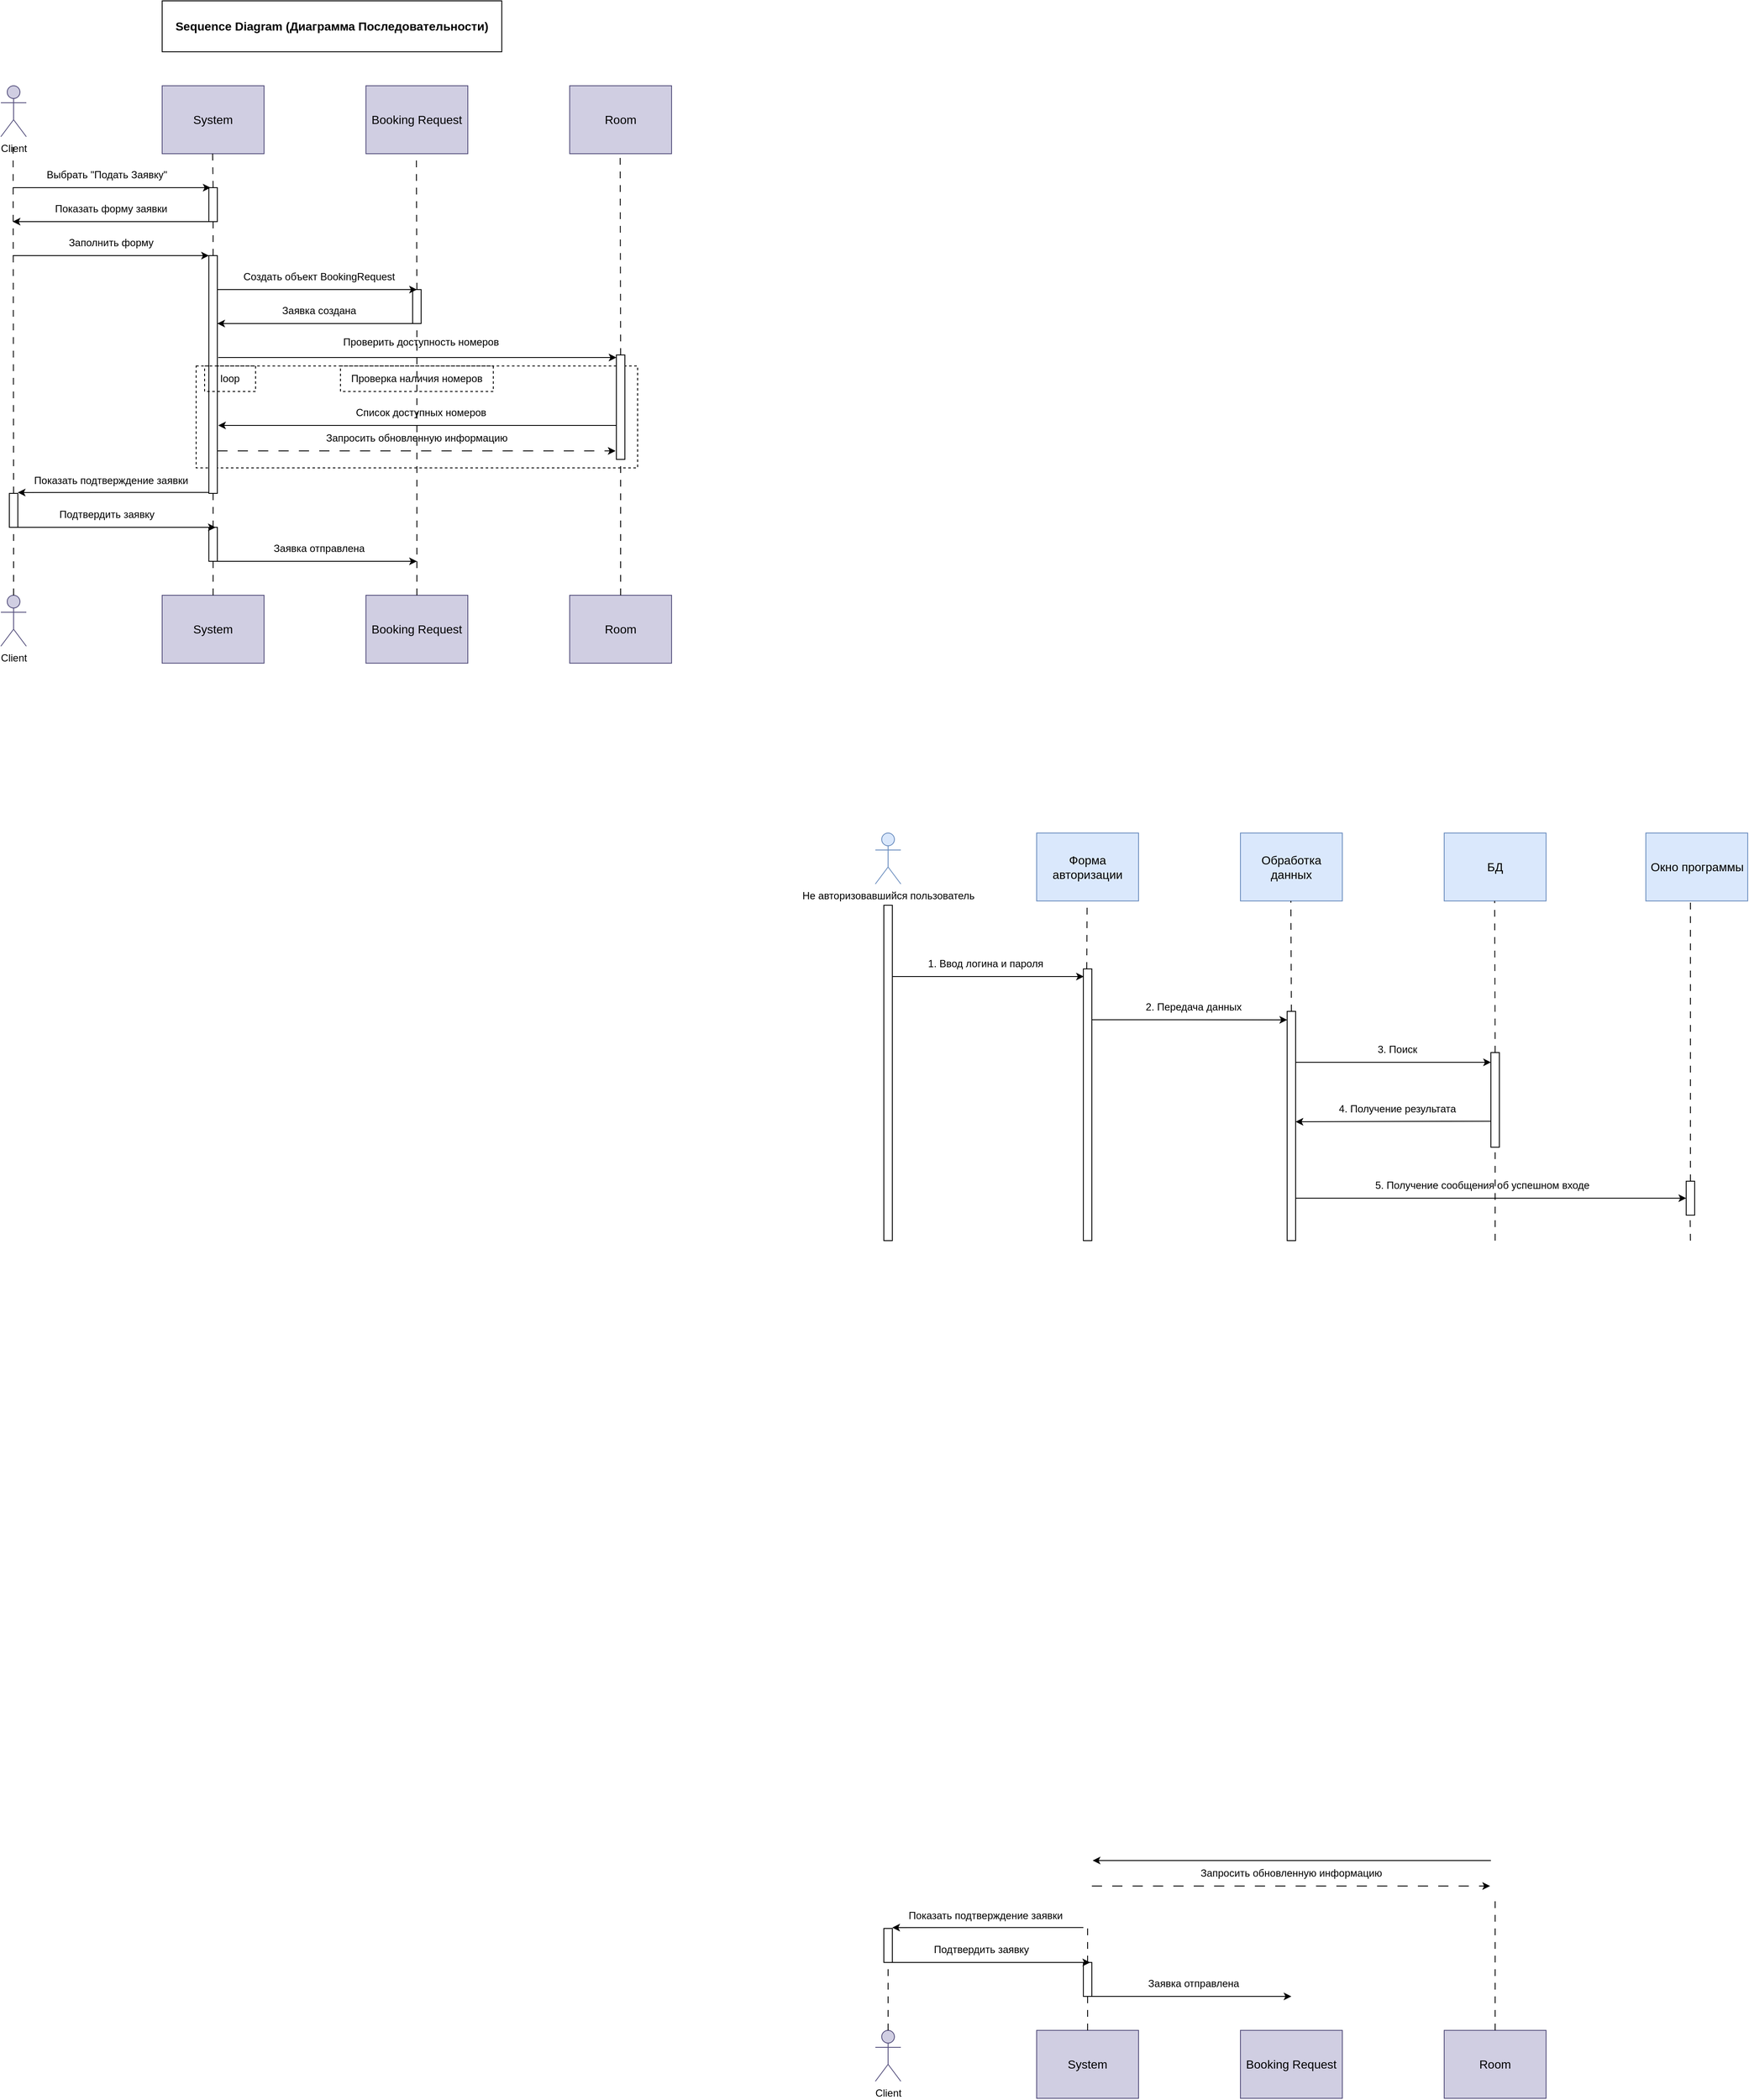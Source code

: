 <mxfile version="27.0.6">
  <diagram name="Страница — 1" id="JKA6S--ZFRlR_26qB-J_">
    <mxGraphModel dx="2084" dy="1134" grid="0" gridSize="10" guides="1" tooltips="1" connect="1" arrows="1" fold="1" page="0" pageScale="1" pageWidth="827" pageHeight="1169" math="0" shadow="0">
      <root>
        <mxCell id="0" />
        <mxCell id="1" parent="0" />
        <mxCell id="HIxU5lJ5onk7WioW6p7N-98" value="" style="rounded=0;whiteSpace=wrap;html=1;dashed=1;fillColor=none;" parent="1" vertex="1">
          <mxGeometry x="240" y="450" width="520" height="120" as="geometry" />
        </mxCell>
        <mxCell id="HIxU5lJ5onk7WioW6p7N-1" value="&lt;b style=&quot;font-size: 14px;&quot;&gt;Sequence Diagram&amp;nbsp;&lt;/b&gt;&lt;span style=&quot;font-size: 14px;&quot;&gt;&lt;b&gt;(&lt;/b&gt;&lt;/span&gt;&lt;b style=&quot;font-size: 14px;&quot;&gt;Диаграмма Последовательности&lt;/b&gt;&lt;span style=&quot;font-size: 14px;&quot;&gt;&lt;b&gt;)&lt;/b&gt;&lt;/span&gt;" style="rounded=0;whiteSpace=wrap;html=1;" parent="1" vertex="1">
          <mxGeometry x="200" y="20" width="400" height="60" as="geometry" />
        </mxCell>
        <mxCell id="HIxU5lJ5onk7WioW6p7N-50" value="Client" style="shape=umlActor;verticalLabelPosition=bottom;verticalAlign=top;html=1;outlineConnect=0;fillColor=#d0cee2;strokeColor=#56517e;" parent="1" vertex="1">
          <mxGeometry x="10" y="120" width="30" height="60" as="geometry" />
        </mxCell>
        <mxCell id="HIxU5lJ5onk7WioW6p7N-51" value="Client" style="shape=umlActor;verticalLabelPosition=bottom;verticalAlign=top;html=1;outlineConnect=0;fillColor=#d0cee2;strokeColor=#56517e;" parent="1" vertex="1">
          <mxGeometry x="10" y="720" width="30" height="60" as="geometry" />
        </mxCell>
        <mxCell id="HIxU5lJ5onk7WioW6p7N-52" value="&lt;font style=&quot;font-size: 14px;&quot;&gt;System&lt;/font&gt;" style="rounded=0;whiteSpace=wrap;html=1;fillColor=#d0cee2;strokeColor=#56517e;" parent="1" vertex="1">
          <mxGeometry x="200" y="120" width="120" height="80" as="geometry" />
        </mxCell>
        <mxCell id="HIxU5lJ5onk7WioW6p7N-54" style="edgeStyle=orthogonalEdgeStyle;rounded=0;orthogonalLoop=1;jettySize=auto;html=1;exitX=0.5;exitY=1;exitDx=0;exitDy=0;" parent="1" source="HIxU5lJ5onk7WioW6p7N-52" target="HIxU5lJ5onk7WioW6p7N-52" edge="1">
          <mxGeometry relative="1" as="geometry" />
        </mxCell>
        <mxCell id="HIxU5lJ5onk7WioW6p7N-55" value="&lt;font style=&quot;font-size: 14px;&quot;&gt;System&lt;/font&gt;" style="rounded=0;whiteSpace=wrap;html=1;fillColor=#d0cee2;strokeColor=#56517e;" parent="1" vertex="1">
          <mxGeometry x="200" y="720" width="120" height="80" as="geometry" />
        </mxCell>
        <mxCell id="HIxU5lJ5onk7WioW6p7N-56" value="&lt;font style=&quot;font-size: 14px;&quot;&gt;Booking Request&lt;/font&gt;" style="rounded=0;whiteSpace=wrap;html=1;fillColor=#d0cee2;strokeColor=#56517e;" parent="1" vertex="1">
          <mxGeometry x="440" y="120" width="120" height="80" as="geometry" />
        </mxCell>
        <mxCell id="HIxU5lJ5onk7WioW6p7N-57" value="&lt;font style=&quot;font-size: 14px;&quot;&gt;Room&lt;/font&gt;" style="rounded=0;whiteSpace=wrap;html=1;fillColor=#d0cee2;strokeColor=#56517e;" parent="1" vertex="1">
          <mxGeometry x="680" y="120" width="120" height="80" as="geometry" />
        </mxCell>
        <mxCell id="HIxU5lJ5onk7WioW6p7N-58" value="&lt;font style=&quot;font-size: 14px;&quot;&gt;Booking Request&lt;/font&gt;" style="rounded=0;whiteSpace=wrap;html=1;fillColor=#d0cee2;strokeColor=#56517e;" parent="1" vertex="1">
          <mxGeometry x="440" y="720" width="120" height="80" as="geometry" />
        </mxCell>
        <mxCell id="HIxU5lJ5onk7WioW6p7N-59" value="&lt;font style=&quot;font-size: 14px;&quot;&gt;Room&lt;/font&gt;" style="rounded=0;whiteSpace=wrap;html=1;fillColor=#d0cee2;strokeColor=#56517e;" parent="1" vertex="1">
          <mxGeometry x="680" y="720" width="120" height="80" as="geometry" />
        </mxCell>
        <mxCell id="HIxU5lJ5onk7WioW6p7N-61" value="" style="endArrow=none;dashed=1;html=1;rounded=0;exitX=0.5;exitY=0;exitDx=0;exitDy=0;exitPerimeter=0;dashPattern=8 8;" parent="1" source="HIxU5lJ5onk7WioW6p7N-83" edge="1">
          <mxGeometry width="50" height="50" relative="1" as="geometry">
            <mxPoint x="24.41" y="330" as="sourcePoint" />
            <mxPoint x="24.41" y="190" as="targetPoint" />
          </mxGeometry>
        </mxCell>
        <mxCell id="HIxU5lJ5onk7WioW6p7N-62" value="" style="endArrow=none;dashed=1;html=1;rounded=0;exitX=0.5;exitY=0;exitDx=0;exitDy=0;dashPattern=8 8;" parent="1" source="HIxU5lJ5onk7WioW6p7N-65" edge="1">
          <mxGeometry width="50" height="50" relative="1" as="geometry">
            <mxPoint x="259" y="590" as="sourcePoint" />
            <mxPoint x="259.41" y="200" as="targetPoint" />
          </mxGeometry>
        </mxCell>
        <mxCell id="HIxU5lJ5onk7WioW6p7N-63" value="" style="endArrow=none;dashed=1;html=1;rounded=0;exitX=0.5;exitY=0;exitDx=0;exitDy=0;dashPattern=8 8;" parent="1" source="HIxU5lJ5onk7WioW6p7N-68" edge="1">
          <mxGeometry width="50" height="50" relative="1" as="geometry">
            <mxPoint x="499" y="710" as="sourcePoint" />
            <mxPoint x="499.41" y="200" as="targetPoint" />
          </mxGeometry>
        </mxCell>
        <mxCell id="HIxU5lJ5onk7WioW6p7N-64" value="" style="endArrow=none;dashed=1;html=1;rounded=0;exitX=0.5;exitY=0;exitDx=0;exitDy=0;dashPattern=8 8;" parent="1" source="HIxU5lJ5onk7WioW6p7N-70" edge="1">
          <mxGeometry width="50" height="50" relative="1" as="geometry">
            <mxPoint x="740" y="600" as="sourcePoint" />
            <mxPoint x="739.41" y="200" as="targetPoint" />
          </mxGeometry>
        </mxCell>
        <mxCell id="HIxU5lJ5onk7WioW6p7N-66" value="" style="endArrow=none;dashed=1;html=1;rounded=0;exitX=0.5;exitY=0;exitDx=0;exitDy=0;dashPattern=8 8;" parent="1" source="HIxU5lJ5onk7WioW6p7N-69" target="HIxU5lJ5onk7WioW6p7N-65" edge="1">
          <mxGeometry width="50" height="50" relative="1" as="geometry">
            <mxPoint x="260" y="600" as="sourcePoint" />
            <mxPoint x="259.41" y="200" as="targetPoint" />
          </mxGeometry>
        </mxCell>
        <mxCell id="HIxU5lJ5onk7WioW6p7N-65" value="" style="rounded=0;whiteSpace=wrap;html=1;" parent="1" vertex="1">
          <mxGeometry x="255" y="240" width="10" height="40" as="geometry" />
        </mxCell>
        <mxCell id="HIxU5lJ5onk7WioW6p7N-80" value="" style="endArrow=none;dashed=1;html=1;rounded=0;exitX=0.5;exitY=0;exitDx=0;exitDy=0;dashPattern=8 8;" parent="1" source="HIxU5lJ5onk7WioW6p7N-55" target="HIxU5lJ5onk7WioW6p7N-69" edge="1">
          <mxGeometry width="50" height="50" relative="1" as="geometry">
            <mxPoint x="260" y="720" as="sourcePoint" />
            <mxPoint x="260" y="280" as="targetPoint" />
          </mxGeometry>
        </mxCell>
        <mxCell id="HIxU5lJ5onk7WioW6p7N-69" value="" style="rounded=0;whiteSpace=wrap;html=1;" parent="1" vertex="1">
          <mxGeometry x="255" y="320" width="10" height="280" as="geometry" />
        </mxCell>
        <mxCell id="HIxU5lJ5onk7WioW6p7N-71" value="" style="rounded=0;whiteSpace=wrap;html=1;" parent="1" vertex="1">
          <mxGeometry x="255" y="640" width="10" height="40" as="geometry" />
        </mxCell>
        <mxCell id="HIxU5lJ5onk7WioW6p7N-81" value="" style="endArrow=none;dashed=1;html=1;rounded=0;exitX=0.5;exitY=0;exitDx=0;exitDy=0;dashPattern=8 8;" parent="1" source="HIxU5lJ5onk7WioW6p7N-58" target="HIxU5lJ5onk7WioW6p7N-68" edge="1">
          <mxGeometry width="50" height="50" relative="1" as="geometry">
            <mxPoint x="500" y="720" as="sourcePoint" />
            <mxPoint x="499.41" y="200" as="targetPoint" />
          </mxGeometry>
        </mxCell>
        <mxCell id="HIxU5lJ5onk7WioW6p7N-68" value="" style="rounded=0;whiteSpace=wrap;html=1;" parent="1" vertex="1">
          <mxGeometry x="495" y="360" width="10" height="40" as="geometry" />
        </mxCell>
        <mxCell id="HIxU5lJ5onk7WioW6p7N-82" value="" style="endArrow=none;dashed=1;html=1;rounded=0;exitX=0.5;exitY=0;exitDx=0;exitDy=0;dashPattern=8 8;" parent="1" source="HIxU5lJ5onk7WioW6p7N-59" target="HIxU5lJ5onk7WioW6p7N-70" edge="1">
          <mxGeometry width="50" height="50" relative="1" as="geometry">
            <mxPoint x="740" y="720" as="sourcePoint" />
            <mxPoint x="739.41" y="200" as="targetPoint" />
          </mxGeometry>
        </mxCell>
        <mxCell id="HIxU5lJ5onk7WioW6p7N-70" value="" style="rounded=0;whiteSpace=wrap;html=1;" parent="1" vertex="1">
          <mxGeometry x="735" y="437" width="10" height="123" as="geometry" />
        </mxCell>
        <mxCell id="HIxU5lJ5onk7WioW6p7N-84" value="" style="endArrow=none;dashed=1;html=1;rounded=0;exitX=0.5;exitY=0;exitDx=0;exitDy=0;exitPerimeter=0;dashPattern=8 8;" parent="1" source="HIxU5lJ5onk7WioW6p7N-51" target="HIxU5lJ5onk7WioW6p7N-83" edge="1">
          <mxGeometry width="50" height="50" relative="1" as="geometry">
            <mxPoint x="25" y="720" as="sourcePoint" />
            <mxPoint x="24.41" y="190" as="targetPoint" />
          </mxGeometry>
        </mxCell>
        <mxCell id="HIxU5lJ5onk7WioW6p7N-83" value="" style="rounded=0;whiteSpace=wrap;html=1;" parent="1" vertex="1">
          <mxGeometry x="20" y="600" width="10" height="40" as="geometry" />
        </mxCell>
        <mxCell id="HIxU5lJ5onk7WioW6p7N-85" value="" style="endArrow=classic;html=1;rounded=0;entryX=0.25;entryY=0;entryDx=0;entryDy=0;" parent="1" edge="1">
          <mxGeometry width="50" height="50" relative="1" as="geometry">
            <mxPoint x="24" y="240" as="sourcePoint" />
            <mxPoint x="257" y="240" as="targetPoint" />
          </mxGeometry>
        </mxCell>
        <mxCell id="HIxU5lJ5onk7WioW6p7N-86" value="" style="endArrow=classic;html=1;rounded=0;" parent="1" edge="1">
          <mxGeometry width="50" height="50" relative="1" as="geometry">
            <mxPoint x="255" y="280.005" as="sourcePoint" />
            <mxPoint x="24" y="280" as="targetPoint" />
          </mxGeometry>
        </mxCell>
        <mxCell id="HIxU5lJ5onk7WioW6p7N-87" value="" style="endArrow=classic;html=1;rounded=0;entryX=0.25;entryY=0;entryDx=0;entryDy=0;" parent="1" edge="1">
          <mxGeometry width="50" height="50" relative="1" as="geometry">
            <mxPoint x="24" y="320" as="sourcePoint" />
            <mxPoint x="255" y="320" as="targetPoint" />
          </mxGeometry>
        </mxCell>
        <mxCell id="HIxU5lJ5onk7WioW6p7N-88" value="" style="endArrow=classic;html=1;rounded=0;" parent="1" edge="1">
          <mxGeometry width="50" height="50" relative="1" as="geometry">
            <mxPoint x="255" y="598.825" as="sourcePoint" />
            <mxPoint x="30" y="599" as="targetPoint" />
          </mxGeometry>
        </mxCell>
        <mxCell id="HIxU5lJ5onk7WioW6p7N-89" value="" style="endArrow=classic;html=1;rounded=0;entryX=0.25;entryY=0;entryDx=0;entryDy=0;exitX=1;exitY=1;exitDx=0;exitDy=0;" parent="1" source="HIxU5lJ5onk7WioW6p7N-83" edge="1">
          <mxGeometry width="50" height="50" relative="1" as="geometry">
            <mxPoint x="70" y="640.005" as="sourcePoint" />
            <mxPoint x="263" y="640.005" as="targetPoint" />
          </mxGeometry>
        </mxCell>
        <mxCell id="HIxU5lJ5onk7WioW6p7N-90" value="" style="endArrow=classic;html=1;rounded=0;" parent="1" edge="1">
          <mxGeometry width="50" height="50" relative="1" as="geometry">
            <mxPoint x="265" y="680.005" as="sourcePoint" />
            <mxPoint x="500" y="680" as="targetPoint" />
          </mxGeometry>
        </mxCell>
        <mxCell id="HIxU5lJ5onk7WioW6p7N-91" value="" style="endArrow=classic;html=1;rounded=0;" parent="1" edge="1">
          <mxGeometry width="50" height="50" relative="1" as="geometry">
            <mxPoint x="265" y="360.005" as="sourcePoint" />
            <mxPoint x="500" y="360" as="targetPoint" />
          </mxGeometry>
        </mxCell>
        <mxCell id="HIxU5lJ5onk7WioW6p7N-92" value="" style="endArrow=classic;html=1;rounded=0;" parent="1" edge="1">
          <mxGeometry width="50" height="50" relative="1" as="geometry">
            <mxPoint x="500" y="400.005" as="sourcePoint" />
            <mxPoint x="265" y="400" as="targetPoint" />
          </mxGeometry>
        </mxCell>
        <mxCell id="HIxU5lJ5onk7WioW6p7N-93" value="" style="endArrow=classic;html=1;rounded=0;" parent="1" edge="1">
          <mxGeometry width="50" height="50" relative="1" as="geometry">
            <mxPoint x="266" y="440" as="sourcePoint" />
            <mxPoint x="735" y="440" as="targetPoint" />
          </mxGeometry>
        </mxCell>
        <mxCell id="HIxU5lJ5onk7WioW6p7N-96" value="" style="endArrow=classic;html=1;rounded=0;dashed=1;dashPattern=12 12;" parent="1" edge="1">
          <mxGeometry width="50" height="50" relative="1" as="geometry">
            <mxPoint x="265" y="550" as="sourcePoint" />
            <mxPoint x="734" y="550" as="targetPoint" />
          </mxGeometry>
        </mxCell>
        <mxCell id="HIxU5lJ5onk7WioW6p7N-97" value="" style="endArrow=classic;html=1;rounded=0;" parent="1" edge="1">
          <mxGeometry width="50" height="50" relative="1" as="geometry">
            <mxPoint x="735" y="520" as="sourcePoint" />
            <mxPoint x="266" y="520" as="targetPoint" />
          </mxGeometry>
        </mxCell>
        <mxCell id="HIxU5lJ5onk7WioW6p7N-99" value="loop" style="text;html=1;align=center;verticalAlign=middle;whiteSpace=wrap;rounded=0;strokeColor=default;dashed=1;" parent="1" vertex="1">
          <mxGeometry x="250" y="450" width="60" height="30" as="geometry" />
        </mxCell>
        <mxCell id="HIxU5lJ5onk7WioW6p7N-100" value="Проверка наличия номеров" style="text;html=1;align=center;verticalAlign=middle;whiteSpace=wrap;rounded=0;dashed=1;strokeColor=default;" parent="1" vertex="1">
          <mxGeometry x="410" y="450" width="180" height="30" as="geometry" />
        </mxCell>
        <mxCell id="HIxU5lJ5onk7WioW6p7N-101" value="Выбрать &quot;Подать Заявку&quot;" style="text;html=1;align=center;verticalAlign=middle;whiteSpace=wrap;rounded=0;" parent="1" vertex="1">
          <mxGeometry x="60" y="210" width="150" height="30" as="geometry" />
        </mxCell>
        <mxCell id="HIxU5lJ5onk7WioW6p7N-102" value="Показать форму заявки" style="text;html=1;align=center;verticalAlign=middle;whiteSpace=wrap;rounded=0;" parent="1" vertex="1">
          <mxGeometry x="65" y="250" width="150" height="30" as="geometry" />
        </mxCell>
        <mxCell id="HIxU5lJ5onk7WioW6p7N-103" value="Заполнить форму" style="text;html=1;align=center;verticalAlign=middle;whiteSpace=wrap;rounded=0;" parent="1" vertex="1">
          <mxGeometry x="65" y="290" width="150" height="30" as="geometry" />
        </mxCell>
        <mxCell id="HIxU5lJ5onk7WioW6p7N-104" value="Показать подтверждение заявки" style="text;html=1;align=center;verticalAlign=middle;whiteSpace=wrap;rounded=0;" parent="1" vertex="1">
          <mxGeometry x="40" y="570" width="200" height="30" as="geometry" />
        </mxCell>
        <mxCell id="HIxU5lJ5onk7WioW6p7N-105" value="Подтвердить заявку" style="text;html=1;align=center;verticalAlign=middle;whiteSpace=wrap;rounded=0;" parent="1" vertex="1">
          <mxGeometry x="60" y="610" width="150" height="30" as="geometry" />
        </mxCell>
        <mxCell id="HIxU5lJ5onk7WioW6p7N-106" value="Создать объект BookingRequest" style="text;html=1;align=center;verticalAlign=middle;whiteSpace=wrap;rounded=0;" parent="1" vertex="1">
          <mxGeometry x="290" y="330" width="190" height="30" as="geometry" />
        </mxCell>
        <mxCell id="HIxU5lJ5onk7WioW6p7N-107" value="Заявка создана" style="text;html=1;align=center;verticalAlign=middle;whiteSpace=wrap;rounded=0;" parent="1" vertex="1">
          <mxGeometry x="310" y="370" width="150" height="30" as="geometry" />
        </mxCell>
        <mxCell id="HIxU5lJ5onk7WioW6p7N-108" value="Проверить доступность номеров" style="text;html=1;align=center;verticalAlign=middle;whiteSpace=wrap;rounded=0;" parent="1" vertex="1">
          <mxGeometry x="410" y="407" width="190" height="30" as="geometry" />
        </mxCell>
        <mxCell id="HIxU5lJ5onk7WioW6p7N-109" value="Список доступных номеров" style="text;html=1;align=center;verticalAlign=middle;whiteSpace=wrap;rounded=0;" parent="1" vertex="1">
          <mxGeometry x="410" y="490" width="190" height="30" as="geometry" />
        </mxCell>
        <mxCell id="HIxU5lJ5onk7WioW6p7N-110" value="Запросить обновленную информацию" style="text;html=1;align=center;verticalAlign=middle;whiteSpace=wrap;rounded=0;" parent="1" vertex="1">
          <mxGeometry x="385" y="520" width="230" height="30" as="geometry" />
        </mxCell>
        <mxCell id="HIxU5lJ5onk7WioW6p7N-111" value="Заявка отправлена" style="text;html=1;align=center;verticalAlign=middle;whiteSpace=wrap;rounded=0;" parent="1" vertex="1">
          <mxGeometry x="290" y="650" width="190" height="30" as="geometry" />
        </mxCell>
        <mxCell id="jX6eCT25EdY01NNwmvvg-3" value="Не авторизовавшийся пользователь" style="shape=umlActor;verticalLabelPosition=bottom;verticalAlign=top;html=1;outlineConnect=0;fillColor=#dae8fc;strokeColor=#6c8ebf;" vertex="1" parent="1">
          <mxGeometry x="1040" y="1000" width="30" height="60" as="geometry" />
        </mxCell>
        <mxCell id="jX6eCT25EdY01NNwmvvg-4" value="Client" style="shape=umlActor;verticalLabelPosition=bottom;verticalAlign=top;html=1;outlineConnect=0;fillColor=#d0cee2;strokeColor=#56517e;" vertex="1" parent="1">
          <mxGeometry x="1040" y="2410" width="30" height="60" as="geometry" />
        </mxCell>
        <mxCell id="jX6eCT25EdY01NNwmvvg-5" value="&lt;font style=&quot;font-size: 14px;&quot;&gt;Форма авторизации&lt;/font&gt;" style="rounded=0;whiteSpace=wrap;html=1;fillColor=#dae8fc;strokeColor=#6c8ebf;" vertex="1" parent="1">
          <mxGeometry x="1230" y="1000" width="120" height="80" as="geometry" />
        </mxCell>
        <mxCell id="jX6eCT25EdY01NNwmvvg-6" style="edgeStyle=orthogonalEdgeStyle;rounded=0;orthogonalLoop=1;jettySize=auto;html=1;exitX=0.5;exitY=1;exitDx=0;exitDy=0;" edge="1" parent="1" source="jX6eCT25EdY01NNwmvvg-5" target="jX6eCT25EdY01NNwmvvg-5">
          <mxGeometry relative="1" as="geometry" />
        </mxCell>
        <mxCell id="jX6eCT25EdY01NNwmvvg-7" value="&lt;font style=&quot;font-size: 14px;&quot;&gt;System&lt;/font&gt;" style="rounded=0;whiteSpace=wrap;html=1;fillColor=#d0cee2;strokeColor=#56517e;" vertex="1" parent="1">
          <mxGeometry x="1230" y="2410" width="120" height="80" as="geometry" />
        </mxCell>
        <mxCell id="jX6eCT25EdY01NNwmvvg-8" value="&lt;font style=&quot;font-size: 14px;&quot;&gt;Обработка данных&lt;/font&gt;" style="rounded=0;whiteSpace=wrap;html=1;fillColor=#dae8fc;strokeColor=#6c8ebf;" vertex="1" parent="1">
          <mxGeometry x="1470" y="1000" width="120" height="80" as="geometry" />
        </mxCell>
        <mxCell id="jX6eCT25EdY01NNwmvvg-9" value="&lt;span style=&quot;font-size: 14px;&quot;&gt;БД&lt;/span&gt;" style="rounded=0;whiteSpace=wrap;html=1;fillColor=#dae8fc;strokeColor=#6c8ebf;" vertex="1" parent="1">
          <mxGeometry x="1710" y="1000" width="120" height="80" as="geometry" />
        </mxCell>
        <mxCell id="jX6eCT25EdY01NNwmvvg-10" value="&lt;font style=&quot;font-size: 14px;&quot;&gt;Booking Request&lt;/font&gt;" style="rounded=0;whiteSpace=wrap;html=1;fillColor=#d0cee2;strokeColor=#56517e;" vertex="1" parent="1">
          <mxGeometry x="1470" y="2410" width="120" height="80" as="geometry" />
        </mxCell>
        <mxCell id="jX6eCT25EdY01NNwmvvg-11" value="&lt;font style=&quot;font-size: 14px;&quot;&gt;Room&lt;/font&gt;" style="rounded=0;whiteSpace=wrap;html=1;fillColor=#d0cee2;strokeColor=#56517e;" vertex="1" parent="1">
          <mxGeometry x="1710" y="2410" width="120" height="80" as="geometry" />
        </mxCell>
        <mxCell id="jX6eCT25EdY01NNwmvvg-13" value="" style="endArrow=none;dashed=1;html=1;rounded=0;dashPattern=8 8;" edge="1" parent="1">
          <mxGeometry width="50" height="50" relative="1" as="geometry">
            <mxPoint x="1289" y="1160" as="sourcePoint" />
            <mxPoint x="1289.41" y="1080" as="targetPoint" />
          </mxGeometry>
        </mxCell>
        <mxCell id="jX6eCT25EdY01NNwmvvg-14" value="" style="endArrow=none;dashed=1;html=1;rounded=0;dashPattern=8 8;" edge="1" parent="1">
          <mxGeometry width="50" height="50" relative="1" as="geometry">
            <mxPoint x="1530" y="1210" as="sourcePoint" />
            <mxPoint x="1529.41" y="1080" as="targetPoint" />
          </mxGeometry>
        </mxCell>
        <mxCell id="jX6eCT25EdY01NNwmvvg-15" value="" style="endArrow=none;dashed=1;html=1;rounded=0;exitX=0.5;exitY=0;exitDx=0;exitDy=0;dashPattern=8 8;" edge="1" parent="1" source="jX6eCT25EdY01NNwmvvg-24">
          <mxGeometry width="50" height="50" relative="1" as="geometry">
            <mxPoint x="1770" y="1480" as="sourcePoint" />
            <mxPoint x="1769.41" y="1080" as="targetPoint" />
          </mxGeometry>
        </mxCell>
        <mxCell id="jX6eCT25EdY01NNwmvvg-18" value="" style="endArrow=none;dashed=1;html=1;rounded=0;exitX=0.5;exitY=0;exitDx=0;exitDy=0;dashPattern=8 8;" edge="1" parent="1" source="jX6eCT25EdY01NNwmvvg-7">
          <mxGeometry width="50" height="50" relative="1" as="geometry">
            <mxPoint x="1290" y="2410" as="sourcePoint" />
            <mxPoint x="1290" y="2290" as="targetPoint" />
          </mxGeometry>
        </mxCell>
        <mxCell id="jX6eCT25EdY01NNwmvvg-19" value="" style="rounded=0;whiteSpace=wrap;html=1;" vertex="1" parent="1">
          <mxGeometry x="1285" y="1160" width="10" height="320" as="geometry" />
        </mxCell>
        <mxCell id="jX6eCT25EdY01NNwmvvg-20" value="" style="rounded=0;whiteSpace=wrap;html=1;" vertex="1" parent="1">
          <mxGeometry x="1285" y="2330" width="10" height="40" as="geometry" />
        </mxCell>
        <mxCell id="jX6eCT25EdY01NNwmvvg-22" value="" style="rounded=0;whiteSpace=wrap;html=1;" vertex="1" parent="1">
          <mxGeometry x="1995" y="1410" width="10" height="40" as="geometry" />
        </mxCell>
        <mxCell id="jX6eCT25EdY01NNwmvvg-23" value="" style="endArrow=none;dashed=1;html=1;rounded=0;exitX=0.5;exitY=0;exitDx=0;exitDy=0;dashPattern=8 8;" edge="1" parent="1" source="jX6eCT25EdY01NNwmvvg-11">
          <mxGeometry width="50" height="50" relative="1" as="geometry">
            <mxPoint x="1770" y="2410" as="sourcePoint" />
            <mxPoint x="1770" y="2250" as="targetPoint" />
          </mxGeometry>
        </mxCell>
        <mxCell id="jX6eCT25EdY01NNwmvvg-24" value="" style="rounded=0;whiteSpace=wrap;html=1;" vertex="1" parent="1">
          <mxGeometry x="1765" y="1258.5" width="10" height="111.5" as="geometry" />
        </mxCell>
        <mxCell id="jX6eCT25EdY01NNwmvvg-25" value="" style="endArrow=none;dashed=1;html=1;rounded=0;exitX=0.5;exitY=0;exitDx=0;exitDy=0;exitPerimeter=0;dashPattern=8 8;" edge="1" parent="1" source="jX6eCT25EdY01NNwmvvg-4" target="jX6eCT25EdY01NNwmvvg-26">
          <mxGeometry width="50" height="50" relative="1" as="geometry">
            <mxPoint x="1055" y="2410" as="sourcePoint" />
            <mxPoint x="1054.41" y="1880" as="targetPoint" />
          </mxGeometry>
        </mxCell>
        <mxCell id="jX6eCT25EdY01NNwmvvg-26" value="" style="rounded=0;whiteSpace=wrap;html=1;" vertex="1" parent="1">
          <mxGeometry x="1050" y="2290" width="10" height="40" as="geometry" />
        </mxCell>
        <mxCell id="jX6eCT25EdY01NNwmvvg-29" value="" style="endArrow=classic;html=1;rounded=0;entryX=0.25;entryY=0;entryDx=0;entryDy=0;" edge="1" parent="1">
          <mxGeometry width="50" height="50" relative="1" as="geometry">
            <mxPoint x="1054.5" y="1169" as="sourcePoint" />
            <mxPoint x="1285.5" y="1169" as="targetPoint" />
          </mxGeometry>
        </mxCell>
        <mxCell id="jX6eCT25EdY01NNwmvvg-30" value="" style="endArrow=classic;html=1;rounded=0;" edge="1" parent="1">
          <mxGeometry width="50" height="50" relative="1" as="geometry">
            <mxPoint x="1285" y="2288.825" as="sourcePoint" />
            <mxPoint x="1060" y="2289" as="targetPoint" />
          </mxGeometry>
        </mxCell>
        <mxCell id="jX6eCT25EdY01NNwmvvg-31" value="" style="endArrow=classic;html=1;rounded=0;entryX=0.25;entryY=0;entryDx=0;entryDy=0;exitX=1;exitY=1;exitDx=0;exitDy=0;" edge="1" parent="1" source="jX6eCT25EdY01NNwmvvg-26">
          <mxGeometry width="50" height="50" relative="1" as="geometry">
            <mxPoint x="1100" y="2330.005" as="sourcePoint" />
            <mxPoint x="1293" y="2330.005" as="targetPoint" />
          </mxGeometry>
        </mxCell>
        <mxCell id="jX6eCT25EdY01NNwmvvg-32" value="" style="endArrow=classic;html=1;rounded=0;" edge="1" parent="1">
          <mxGeometry width="50" height="50" relative="1" as="geometry">
            <mxPoint x="1295" y="2370.005" as="sourcePoint" />
            <mxPoint x="1530" y="2370" as="targetPoint" />
          </mxGeometry>
        </mxCell>
        <mxCell id="jX6eCT25EdY01NNwmvvg-33" value="" style="endArrow=classic;html=1;rounded=0;exitX=1.001;exitY=0.187;exitDx=0;exitDy=0;exitPerimeter=0;" edge="1" parent="1" source="jX6eCT25EdY01NNwmvvg-19">
          <mxGeometry width="50" height="50" relative="1" as="geometry">
            <mxPoint x="1300" y="1220" as="sourcePoint" />
            <mxPoint x="1525" y="1220" as="targetPoint" />
          </mxGeometry>
        </mxCell>
        <mxCell id="jX6eCT25EdY01NNwmvvg-34" value="" style="endArrow=classic;html=1;rounded=0;exitX=0.026;exitY=0.725;exitDx=0;exitDy=0;exitPerimeter=0;" edge="1" parent="1" source="jX6eCT25EdY01NNwmvvg-24">
          <mxGeometry width="50" height="50" relative="1" as="geometry">
            <mxPoint x="1760" y="1340" as="sourcePoint" />
            <mxPoint x="1535" y="1340" as="targetPoint" />
          </mxGeometry>
        </mxCell>
        <mxCell id="jX6eCT25EdY01NNwmvvg-36" value="" style="endArrow=classic;html=1;rounded=0;dashed=1;dashPattern=12 12;" edge="1" parent="1">
          <mxGeometry width="50" height="50" relative="1" as="geometry">
            <mxPoint x="1295" y="2240" as="sourcePoint" />
            <mxPoint x="1764" y="2240" as="targetPoint" />
          </mxGeometry>
        </mxCell>
        <mxCell id="jX6eCT25EdY01NNwmvvg-37" value="" style="endArrow=classic;html=1;rounded=0;" edge="1" parent="1">
          <mxGeometry width="50" height="50" relative="1" as="geometry">
            <mxPoint x="1765" y="2210" as="sourcePoint" />
            <mxPoint x="1296" y="2210" as="targetPoint" />
          </mxGeometry>
        </mxCell>
        <mxCell id="jX6eCT25EdY01NNwmvvg-42" value="1. Ввод логина и пароля" style="text;html=1;align=center;verticalAlign=middle;whiteSpace=wrap;rounded=0;" vertex="1" parent="1">
          <mxGeometry x="1095" y="1139" width="150" height="30" as="geometry" />
        </mxCell>
        <mxCell id="jX6eCT25EdY01NNwmvvg-43" value="Показать подтверждение заявки" style="text;html=1;align=center;verticalAlign=middle;whiteSpace=wrap;rounded=0;" vertex="1" parent="1">
          <mxGeometry x="1070" y="2260" width="200" height="30" as="geometry" />
        </mxCell>
        <mxCell id="jX6eCT25EdY01NNwmvvg-44" value="Подтвердить заявку" style="text;html=1;align=center;verticalAlign=middle;whiteSpace=wrap;rounded=0;" vertex="1" parent="1">
          <mxGeometry x="1090" y="2300" width="150" height="30" as="geometry" />
        </mxCell>
        <mxCell id="jX6eCT25EdY01NNwmvvg-45" value="2. Передача данных" style="text;html=1;align=center;verticalAlign=middle;whiteSpace=wrap;rounded=0;" vertex="1" parent="1">
          <mxGeometry x="1320" y="1190" width="190" height="30" as="geometry" />
        </mxCell>
        <mxCell id="jX6eCT25EdY01NNwmvvg-49" value="Запросить обновленную информацию" style="text;html=1;align=center;verticalAlign=middle;whiteSpace=wrap;rounded=0;" vertex="1" parent="1">
          <mxGeometry x="1415" y="2210" width="230" height="30" as="geometry" />
        </mxCell>
        <mxCell id="jX6eCT25EdY01NNwmvvg-50" value="Заявка отправлена" style="text;html=1;align=center;verticalAlign=middle;whiteSpace=wrap;rounded=0;" vertex="1" parent="1">
          <mxGeometry x="1320" y="2340" width="190" height="30" as="geometry" />
        </mxCell>
        <mxCell id="jX6eCT25EdY01NNwmvvg-51" value="" style="rounded=0;whiteSpace=wrap;html=1;" vertex="1" parent="1">
          <mxGeometry x="1050" y="1085" width="10" height="395" as="geometry" />
        </mxCell>
        <mxCell id="jX6eCT25EdY01NNwmvvg-52" value="&lt;span style=&quot;font-size: 14px;&quot;&gt;Окно программы&lt;/span&gt;" style="rounded=0;whiteSpace=wrap;html=1;fillColor=#dae8fc;strokeColor=#6c8ebf;" vertex="1" parent="1">
          <mxGeometry x="1947.5" y="1000" width="120" height="80" as="geometry" />
        </mxCell>
        <mxCell id="jX6eCT25EdY01NNwmvvg-55" value="" style="rounded=0;whiteSpace=wrap;html=1;" vertex="1" parent="1">
          <mxGeometry x="1525" y="1210" width="10" height="270" as="geometry" />
        </mxCell>
        <mxCell id="jX6eCT25EdY01NNwmvvg-56" value="3. Поиск" style="text;html=1;align=center;verticalAlign=middle;whiteSpace=wrap;rounded=0;" vertex="1" parent="1">
          <mxGeometry x="1560" y="1240" width="190" height="30" as="geometry" />
        </mxCell>
        <mxCell id="jX6eCT25EdY01NNwmvvg-57" value="" style="endArrow=classic;html=1;rounded=0;exitX=1.001;exitY=0.187;exitDx=0;exitDy=0;exitPerimeter=0;" edge="1" parent="1">
          <mxGeometry width="50" height="50" relative="1" as="geometry">
            <mxPoint x="1535" y="1270" as="sourcePoint" />
            <mxPoint x="1765" y="1270" as="targetPoint" />
          </mxGeometry>
        </mxCell>
        <mxCell id="jX6eCT25EdY01NNwmvvg-60" value="4. Получение результата" style="text;html=1;align=center;verticalAlign=middle;whiteSpace=wrap;rounded=0;" vertex="1" parent="1">
          <mxGeometry x="1560" y="1310" width="190" height="30" as="geometry" />
        </mxCell>
        <mxCell id="jX6eCT25EdY01NNwmvvg-61" value="" style="endArrow=none;dashed=1;html=1;rounded=0;dashPattern=8 8;entryX=0.5;entryY=1;entryDx=0;entryDy=0;" edge="1" parent="1" target="jX6eCT25EdY01NNwmvvg-24">
          <mxGeometry width="50" height="50" relative="1" as="geometry">
            <mxPoint x="1770" y="1480" as="sourcePoint" />
            <mxPoint x="1769.72" y="1381.5" as="targetPoint" />
          </mxGeometry>
        </mxCell>
        <mxCell id="jX6eCT25EdY01NNwmvvg-62" value="" style="endArrow=none;dashed=1;html=1;rounded=0;dashPattern=8 8;" edge="1" parent="1">
          <mxGeometry width="50" height="50" relative="1" as="geometry">
            <mxPoint x="2000" y="1410" as="sourcePoint" />
            <mxPoint x="2000" y="1080" as="targetPoint" />
          </mxGeometry>
        </mxCell>
        <mxCell id="jX6eCT25EdY01NNwmvvg-63" value="" style="endArrow=classic;html=1;rounded=0;exitX=1.001;exitY=0.187;exitDx=0;exitDy=0;exitPerimeter=0;entryX=0;entryY=0.5;entryDx=0;entryDy=0;" edge="1" parent="1" target="jX6eCT25EdY01NNwmvvg-22">
          <mxGeometry width="50" height="50" relative="1" as="geometry">
            <mxPoint x="1535" y="1430" as="sourcePoint" />
            <mxPoint x="1990" y="1430" as="targetPoint" />
          </mxGeometry>
        </mxCell>
        <mxCell id="jX6eCT25EdY01NNwmvvg-68" value="" style="endArrow=none;dashed=1;html=1;rounded=0;dashPattern=8 8;" edge="1" parent="1">
          <mxGeometry width="50" height="50" relative="1" as="geometry">
            <mxPoint x="2000" y="1480" as="sourcePoint" />
            <mxPoint x="1999.64" y="1450" as="targetPoint" />
          </mxGeometry>
        </mxCell>
        <mxCell id="jX6eCT25EdY01NNwmvvg-69" value="5. Получение сообщения об успешном входе" style="text;html=1;align=center;verticalAlign=middle;whiteSpace=wrap;rounded=0;" vertex="1" parent="1">
          <mxGeometry x="1600" y="1400" width="310" height="30" as="geometry" />
        </mxCell>
      </root>
    </mxGraphModel>
  </diagram>
</mxfile>
